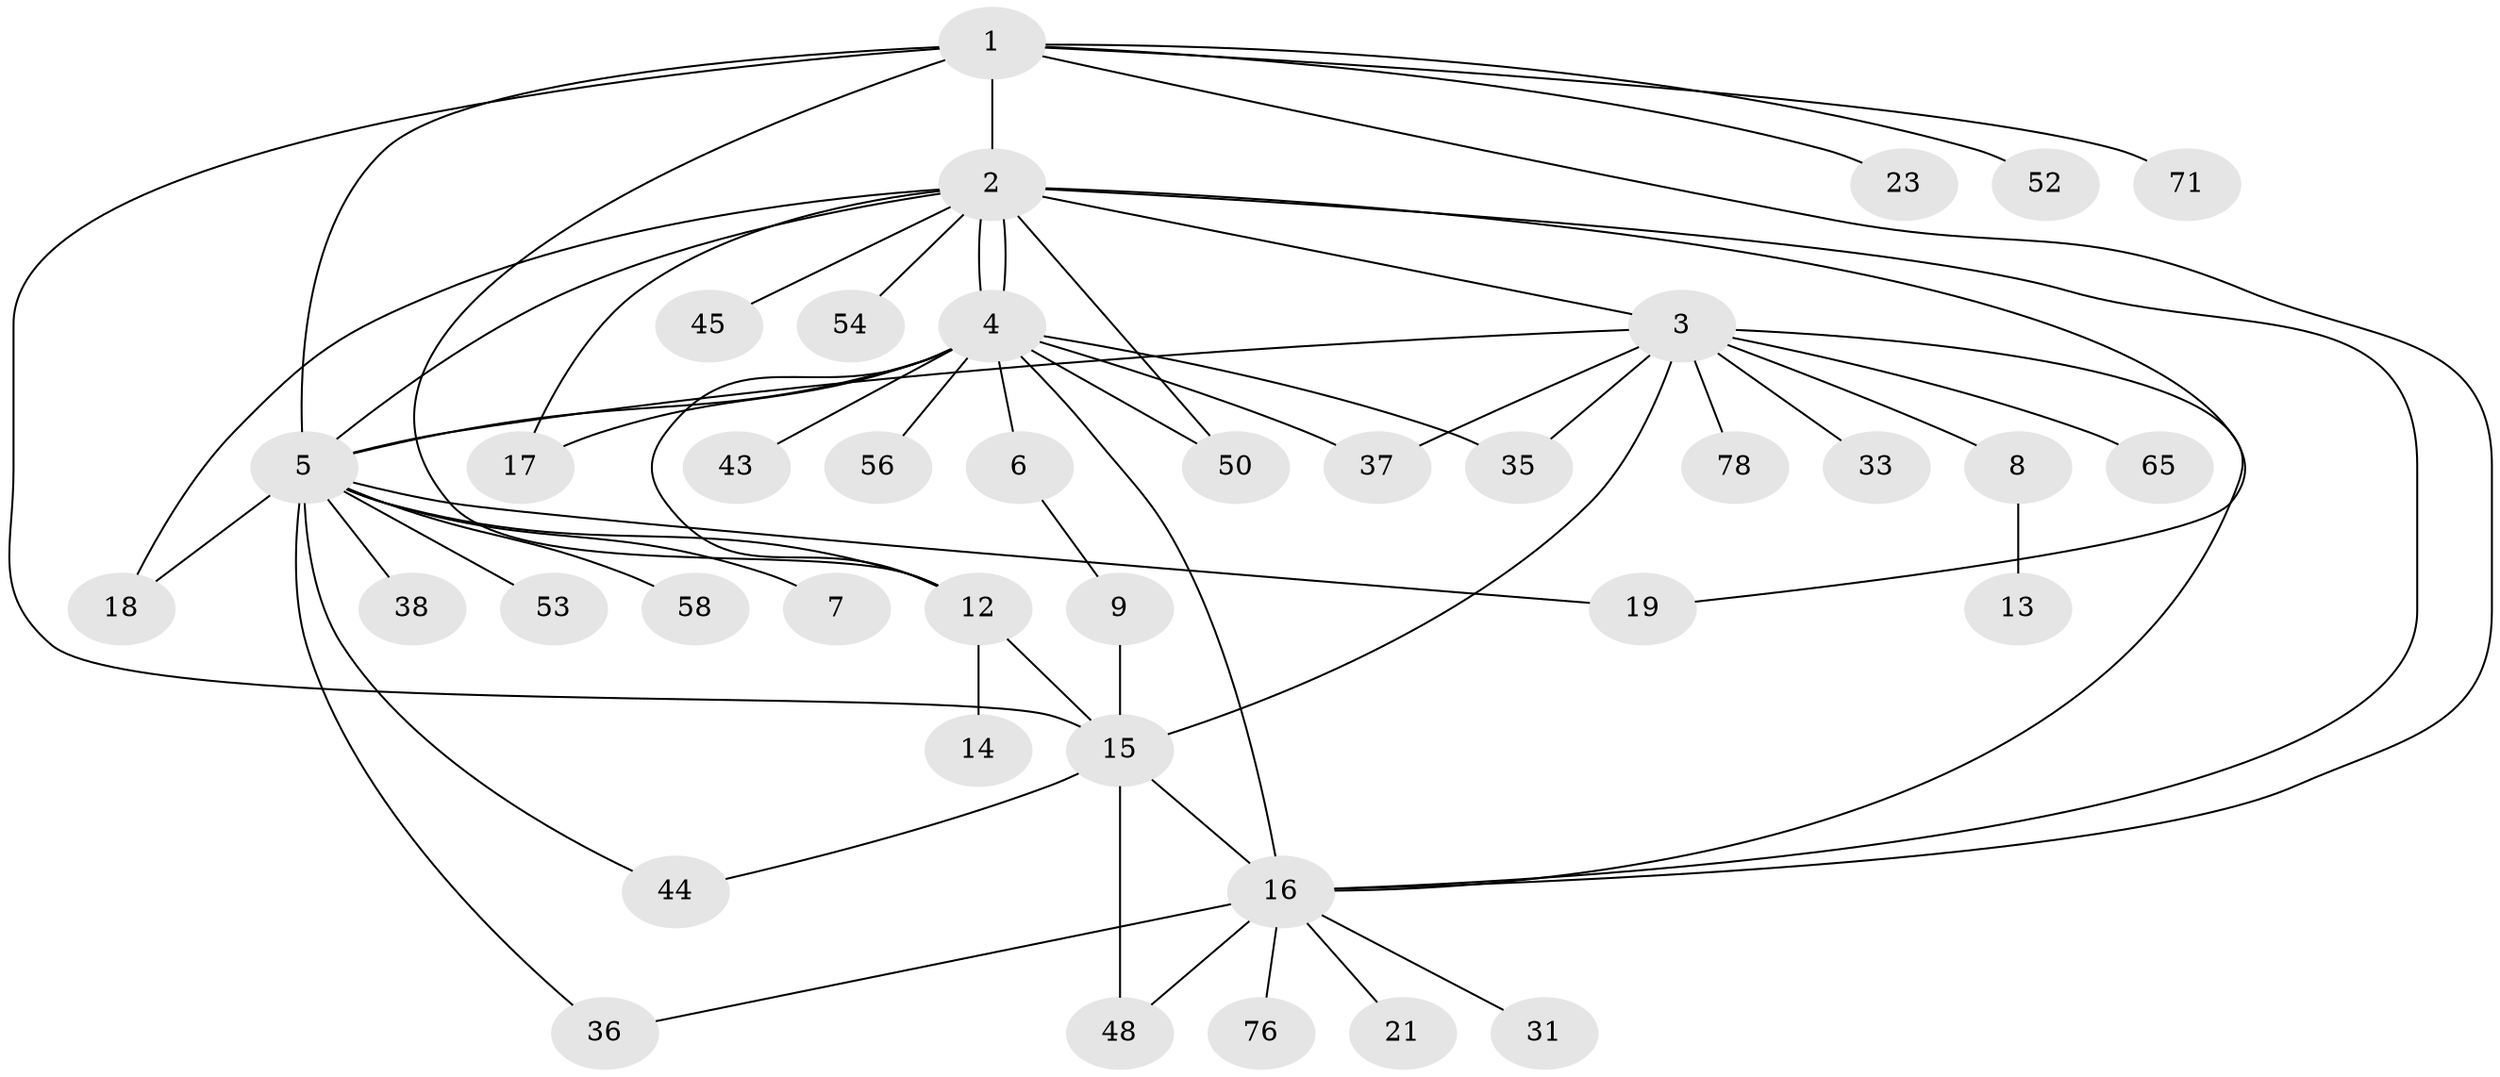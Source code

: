 // original degree distribution, {11: 0.02531645569620253, 15: 0.012658227848101266, 10: 0.012658227848101266, 12: 0.012658227848101266, 2: 0.24050632911392406, 1: 0.43037974683544306, 3: 0.13924050632911392, 9: 0.012658227848101266, 5: 0.05063291139240506, 4: 0.0379746835443038, 8: 0.012658227848101266, 7: 0.012658227848101266}
// Generated by graph-tools (version 1.1) at 2025/14/03/09/25 04:14:38]
// undirected, 39 vertices, 60 edges
graph export_dot {
graph [start="1"]
  node [color=gray90,style=filled];
  1 [super="+27"];
  2 [super="+26"];
  3 [super="+10+59"];
  4 [super="+34"];
  5 [super="+11"];
  6;
  7;
  8;
  9;
  12 [super="+49"];
  13;
  14;
  15 [super="+29+22"];
  16 [super="+20+40"];
  17 [super="+32"];
  18 [super="+69"];
  19;
  21;
  23;
  31;
  33;
  35;
  36;
  37;
  38 [super="+62"];
  43;
  44 [super="+46"];
  45 [super="+63"];
  48 [super="+79"];
  50;
  52;
  53;
  54;
  56;
  58;
  65;
  71;
  76;
  78;
  1 -- 2 [weight=3];
  1 -- 5 [weight=2];
  1 -- 16;
  1 -- 23;
  1 -- 52;
  1 -- 71;
  1 -- 12;
  1 -- 15 [weight=2];
  2 -- 3;
  2 -- 4 [weight=2];
  2 -- 4;
  2 -- 17;
  2 -- 18;
  2 -- 19;
  2 -- 45;
  2 -- 50;
  2 -- 54;
  2 -- 16;
  2 -- 5;
  3 -- 8;
  3 -- 33;
  3 -- 35;
  3 -- 37;
  3 -- 65;
  3 -- 78;
  3 -- 15;
  3 -- 16;
  3 -- 5;
  4 -- 6;
  4 -- 12;
  4 -- 35;
  4 -- 37;
  4 -- 43;
  4 -- 50;
  4 -- 56;
  4 -- 16;
  4 -- 17;
  4 -- 5;
  5 -- 7;
  5 -- 12;
  5 -- 18;
  5 -- 19;
  5 -- 36;
  5 -- 38;
  5 -- 53;
  5 -- 58;
  5 -- 44;
  6 -- 9;
  8 -- 13;
  9 -- 15 [weight=2];
  12 -- 14;
  12 -- 15;
  15 -- 16 [weight=3];
  15 -- 48;
  15 -- 44;
  16 -- 36;
  16 -- 76;
  16 -- 48;
  16 -- 21;
  16 -- 31;
}
